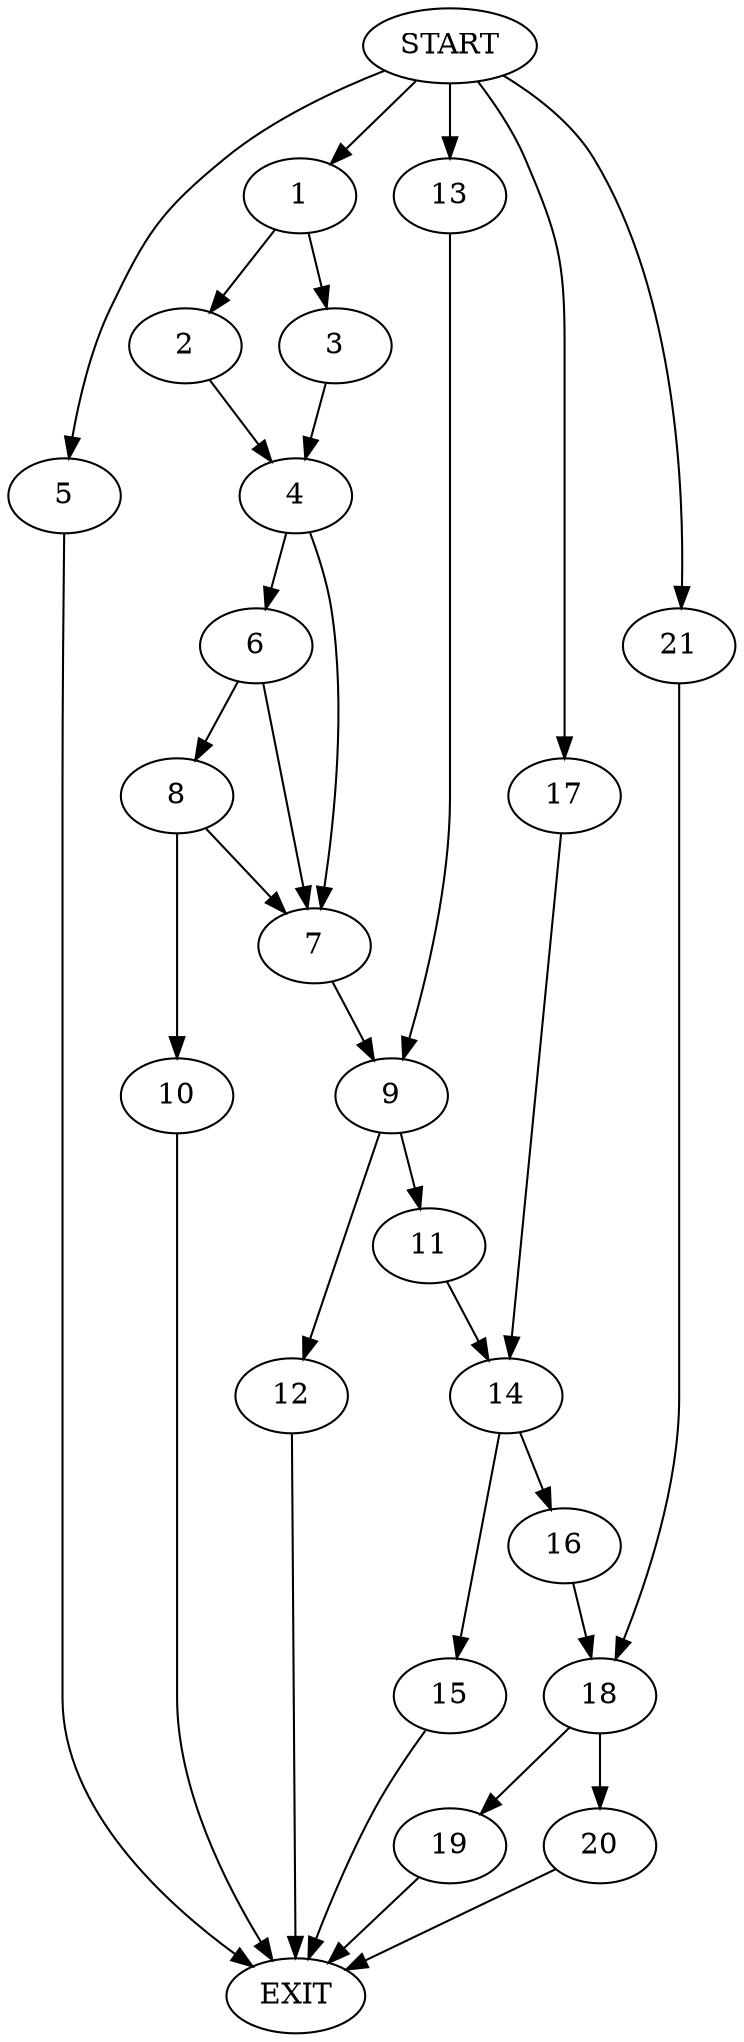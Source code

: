 digraph {
0 [label="START"]
22 [label="EXIT"]
0 -> 1
1 -> 2
1 -> 3
3 -> 4
2 -> 4
0 -> 5
5 -> 22
4 -> 6
4 -> 7
6 -> 7
6 -> 8
7 -> 9
8 -> 10
8 -> 7
10 -> 22
9 -> 11
9 -> 12
0 -> 13
13 -> 9
12 -> 22
11 -> 14
14 -> 15
14 -> 16
0 -> 17
17 -> 14
15 -> 22
16 -> 18
18 -> 19
18 -> 20
0 -> 21
21 -> 18
19 -> 22
20 -> 22
}
